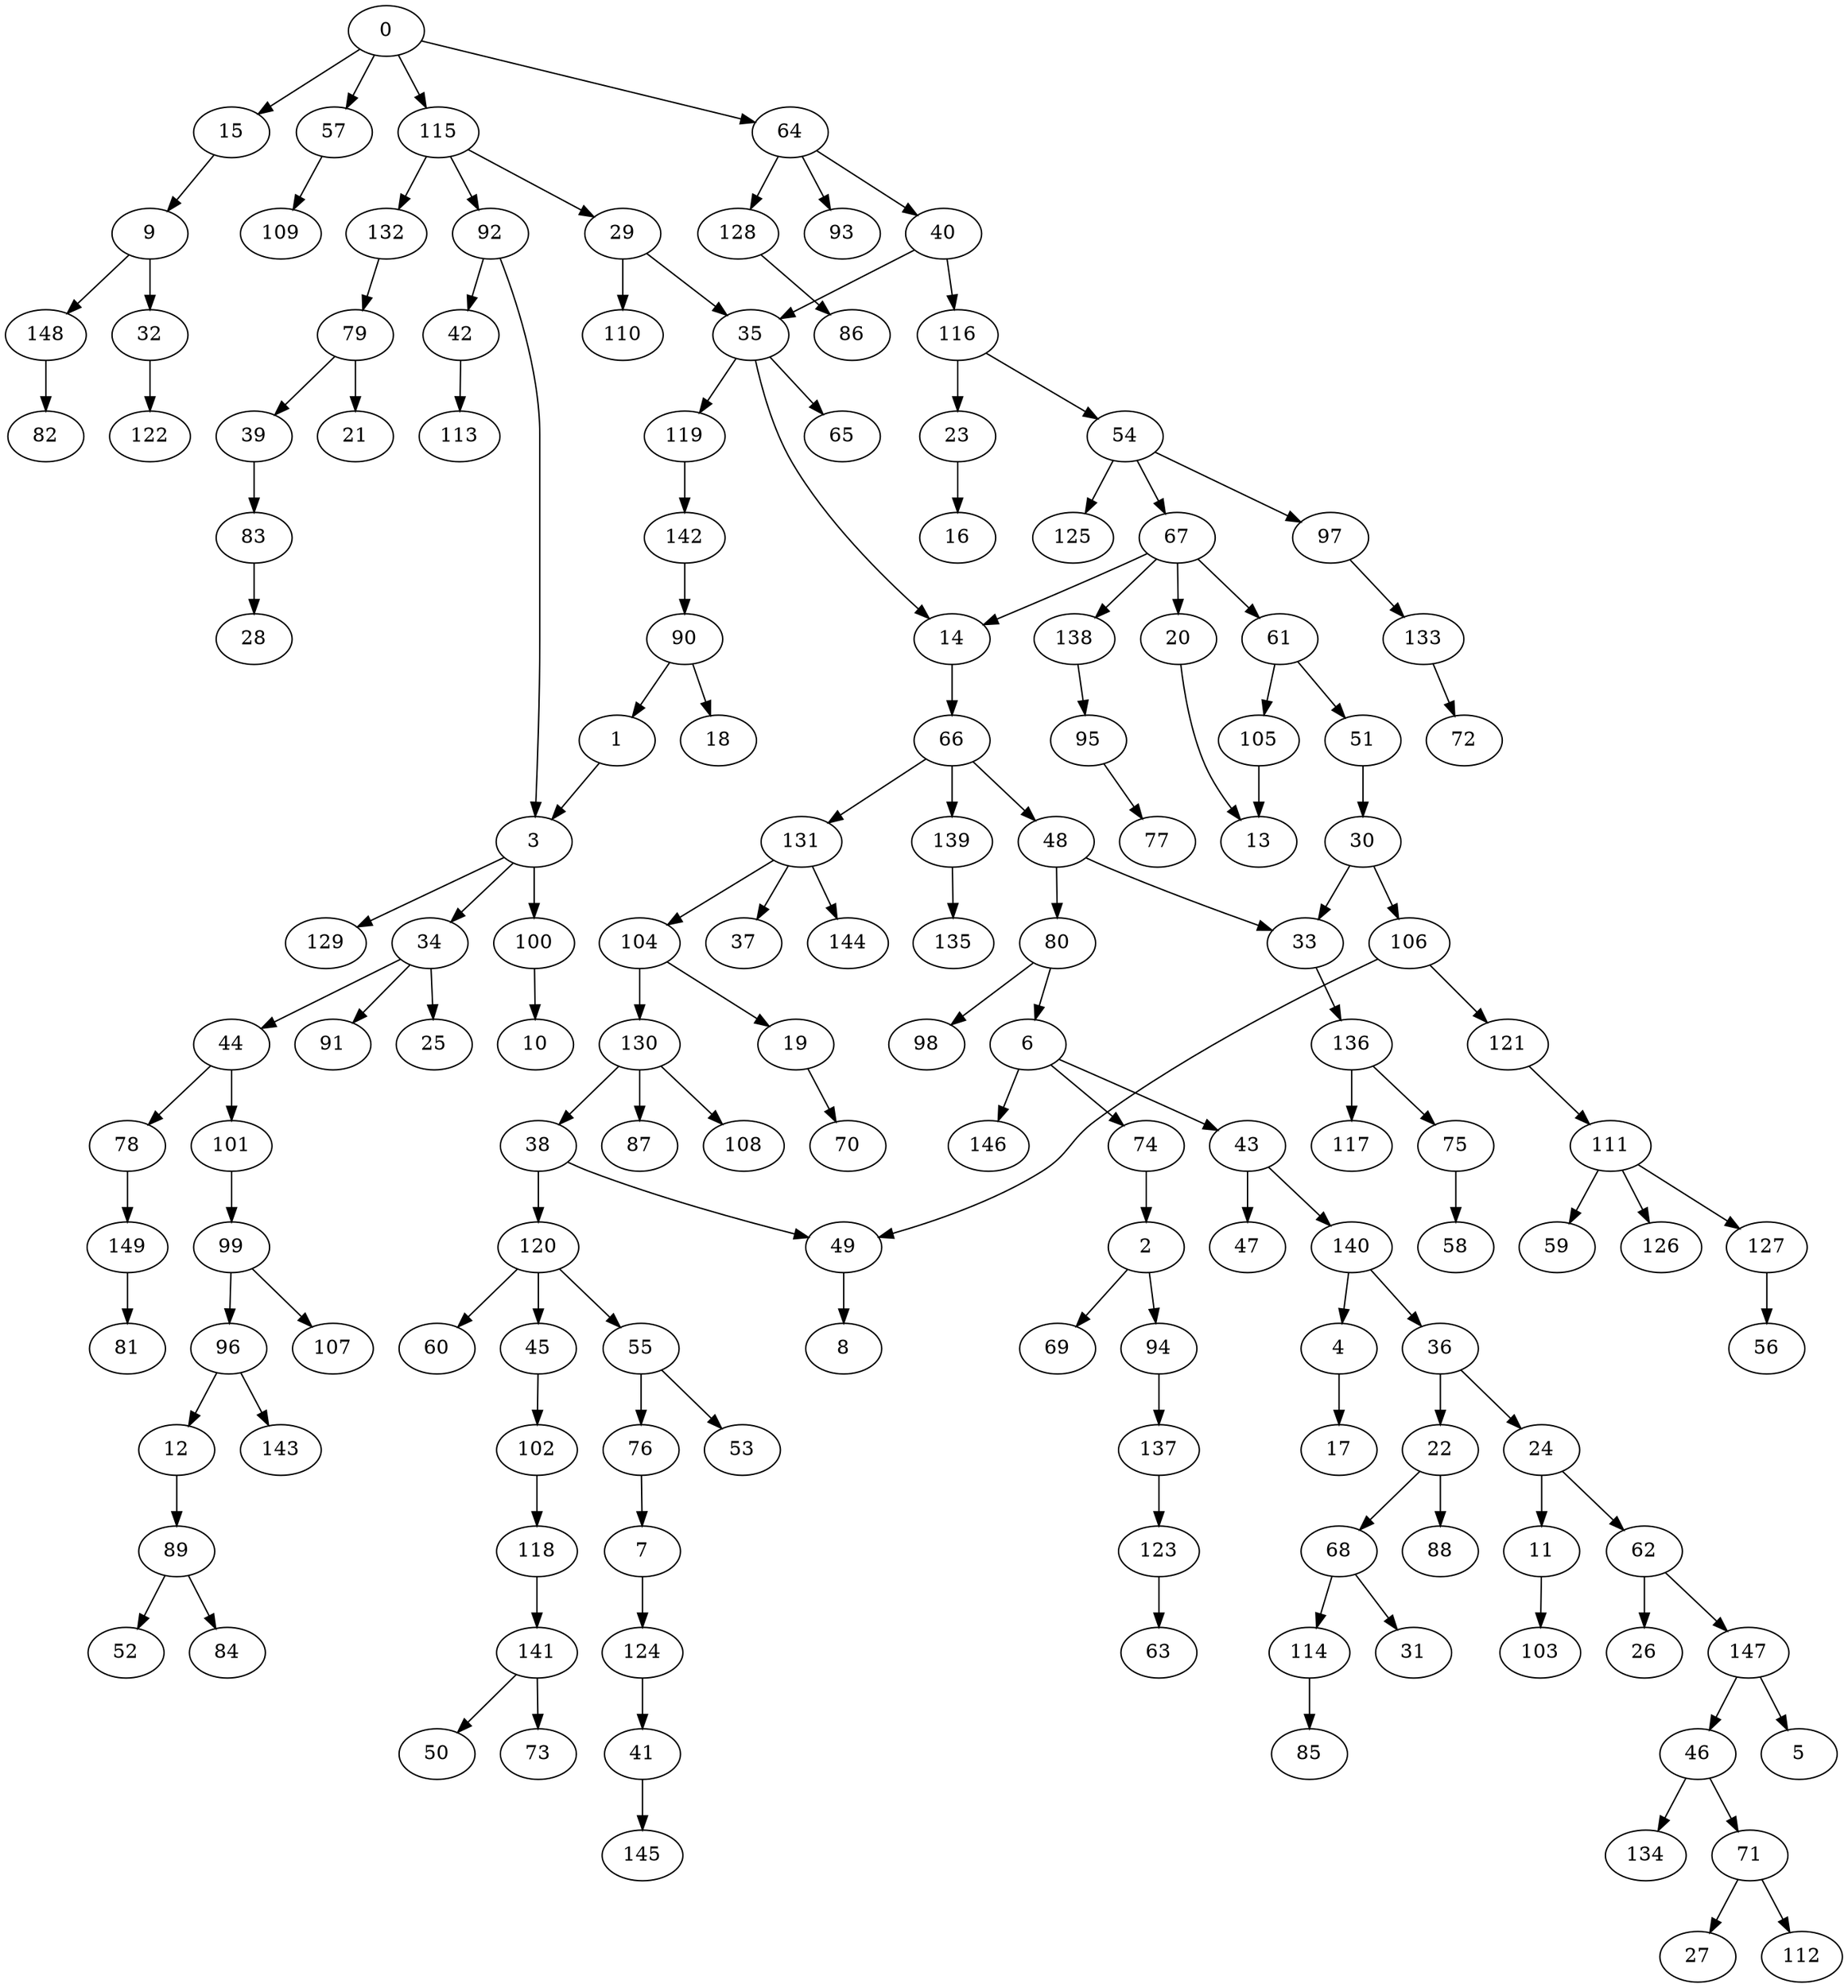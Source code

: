 strict digraph {
	graph [bb="0,0,1124,1404"];
	node [label="\N"];
	0	[height=0.5,
		pos="280,1386",
		width=0.75];
	15	[height=0.5,
		pos="136,1314",
		width=0.75];
	0 -> 15	[pos="e,157.33,1325.4 258.75,1374.7 234.4,1362.8 194.28,1343.3 166.57,1329.9"];
	57	[height=0.5,
		pos="244,1314",
		width=0.75];
	0 -> 57	[pos="e,252.3,1331.1 271.65,1368.8 267.29,1360.3 261.85,1349.7 256.96,1340.2"];
	64	[height=0.5,
		pos="615,1314",
		width=0.75];
	0 -> 64	[pos="e,589.58,1320.3 305.45,1379.7 364.71,1367.3 511.98,1336.5 579.79,1322.4"];
	115	[height=0.5,
		pos="325,1314",
		width=0.75];
	0 -> 115	[pos="e,314.83,1330.8 290.21,1369.1 295.85,1360.3 302.97,1349.3 309.3,1339.4"];
	1	[height=0.5,
		pos="354,882",
		width=0.75];
	3	[height=0.5,
		pos="263,810",
		width=0.75];
	1 -> 3	[pos="e,280.04,824.11 336.88,867.83 323.16,857.27 303.69,842.3 288.18,830.37"];
	2	[height=0.5,
		pos="809,522",
		width=0.75];
	69	[height=0.5,
		pos="875,450",
		width=0.75];
	2 -> 69	[pos="e,861.02,465.82 823,506.15 832.01,496.6 843.89,483.99 854.02,473.25"];
	94	[height=0.5,
		pos="803,450",
		width=0.75];
	2 -> 94	[pos="e,804.47,468.1 807.52,503.7 806.86,495.98 806.06,486.71 805.32,478.11"];
	34	[height=0.5,
		pos="170,738",
		width=0.75];
	3 -> 34	[pos="e,187.41,752.11 245.51,795.83 231.48,785.27 211.58,770.3 195.74,758.37"];
	100	[height=0.5,
		pos="248,738",
		width=0.75];
	3 -> 100	[pos="e,251.7,756.28 259.37,792.05 257.7,784.26 255.68,774.82 253.8,766.08"];
	129	[height=0.5,
		pos="320,738",
		width=0.75];
	3 -> 129	[pos="e,307.66,754.16 275.37,793.81 282.91,784.55 292.7,772.52 301.19,762.09"];
	4	[height=0.5,
		pos="653,450",
		width=0.75];
	17	[height=0.5,
		pos="689,378",
		width=0.75];
	4 -> 17	[pos="e,680.7,395.15 661.35,432.76 665.71,424.28 671.15,413.71 676.04,404.2"];
	5	[height=0.5,
		pos="542,162",
		width=0.75];
	6	[height=0.5,
		pos="680,666",
		width=0.75];
	43	[height=0.5,
		pos="680,594",
		width=0.75];
	6 -> 43	[pos="e,680,612.1 680,647.7 680,639.98 680,630.71 680,622.11"];
	74	[height=0.5,
		pos="752,594",
		width=0.75];
	6 -> 74	[pos="e,737.2,609.38 694.57,650.83 704.75,640.94 718.52,627.55 730.03,616.36"];
	146	[height=0.5,
		pos="608,594",
		width=0.75];
	6 -> 146	[pos="e,622.8,609.38 665.43,650.83 655.25,640.94 641.48,627.55 629.97,616.36"];
	7	[height=0.5,
		pos="362,306",
		width=0.75];
	124	[height=0.5,
		pos="362,234",
		width=0.75];
	7 -> 124	[pos="e,362,252.1 362,287.7 362,279.98 362,270.71 362,262.11"];
	8	[height=0.5,
		pos="725,450",
		width=0.75];
	9	[height=0.5,
		pos="127,1242",
		width=0.75];
	32	[height=0.5,
		pos="136,1170",
		width=0.75];
	9 -> 32	[pos="e,133.78,1188.3 129.18,1224.1 130.17,1216.3 131.37,1207 132.48,1198.4"];
	148	[height=0.5,
		pos="64,1170",
		width=0.75];
	9 -> 148	[pos="e,77.341,1185.8 113.64,1226.2 105.12,1216.7 93.915,1204.2 84.307,1193.6"];
	10	[height=0.5,
		pos="308,666",
		width=0.75];
	11	[height=0.5,
		pos="456,306",
		width=0.75];
	103	[height=0.5,
		pos="434,234",
		width=0.75];
	11 -> 103	[pos="e,439.28,251.79 450.67,288.05 448.16,280.06 445.1,270.33 442.3,261.4"];
	12	[height=0.5,
		pos="112,378",
		width=0.75];
	89	[height=0.5,
		pos="112,306",
		width=0.75];
	12 -> 89	[pos="e,112,324.1 112,359.7 112,351.98 112,342.71 112,334.11"];
	13	[height=0.5,
		pos="833,810",
		width=0.75];
	14	[height=0.5,
		pos="608,954",
		width=0.75];
	66	[height=0.5,
		pos="608,882",
		width=0.75];
	14 -> 66	[pos="e,608,900.1 608,935.7 608,927.98 608,918.71 608,910.11"];
	15 -> 9	[pos="e,129.22,1260.3 133.82,1296.1 132.83,1288.3 131.63,1279 130.52,1270.4"];
	16	[height=0.5,
		pos="644,1026",
		width=0.75];
	18	[height=0.5,
		pos="462,882",
		width=0.75];
	19	[height=0.5,
		pos="384,666",
		width=0.75];
	70	[height=0.5,
		pos="320,594",
		width=0.75];
	19 -> 70	[pos="e,333.55,609.82 370.43,650.15 361.69,640.6 350.17,627.99 340.34,617.25"];
	20	[height=0.5,
		pos="788,954",
		width=0.75];
	20 -> 13	[pos="e,821.86,826.47 788.81,935.8 790.1,917.53 793.43,888.01 802,864 805.56,854.01 811.03,843.79 816.4,835.02"];
	21	[height=0.5,
		pos="318,1098",
		width=0.75];
	22	[height=0.5,
		pos="617,378",
		width=0.75];
	68	[height=0.5,
		pos="632,306",
		width=0.75];
	22 -> 68	[pos="e,628.3,324.28 620.63,360.05 622.3,352.26 624.32,342.82 626.2,334.08"];
	88	[height=0.5,
		pos="704,306",
		width=0.75];
	22 -> 88	[pos="e,687.28,320.46 633.77,363.5 646.65,353.14 664.63,338.67 679.18,326.97"];
	23	[height=0.5,
		pos="644,1098",
		width=0.75];
	23 -> 16	[pos="e,644,1044.1 644,1079.7 644,1072 644,1062.7 644,1054.1"];
	24	[height=0.5,
		pos="539,378",
		width=0.75];
	24 -> 11	[pos="e,472.08,320.56 522.6,363.17 510.36,352.85 493.45,338.58 479.73,327.01"];
	62	[height=0.5,
		pos="539,306",
		width=0.75];
	24 -> 62	[pos="e,539,324.1 539,359.7 539,351.98 539,342.71 539,334.11"];
	25	[height=0.5,
		pos="236,666",
		width=0.75];
	26	[height=0.5,
		pos="506,234",
		width=0.75];
	27	[height=0.5,
		pos="542,18",
		width=0.75];
	28	[height=0.5,
		pos="390,954",
		width=0.75];
	29	[height=0.5,
		pos="435,1242",
		width=0.75];
	35	[height=0.5,
		pos="534,1170",
		width=0.75];
	29 -> 35	[pos="e,515.96,1183.8 453.16,1228.2 468.37,1217.4 490.29,1201.9 507.47,1189.8"];
	110	[height=0.5,
		pos="435,1170",
		width=0.75];
	29 -> 110	[pos="e,435,1188.1 435,1223.7 435,1216 435,1206.7 435,1198.1"];
	30	[height=0.5,
		pos="910,810",
		width=0.75];
	33	[height=0.5,
		pos="857,738",
		width=0.75];
	30 -> 33	[pos="e,868.73,754.49 898.24,793.46 891.38,784.4 882.58,772.79 874.88,762.61"];
	106	[height=0.5,
		pos="929,738",
		width=0.75];
	30 -> 106	[pos="e,924.44,755.79 914.6,792.05 916.75,784.14 919.35,774.54 921.76,765.69"];
	31	[height=0.5,
		pos="650,234",
		width=0.75];
	122	[height=0.5,
		pos="136,1098",
		width=0.75];
	32 -> 122	[pos="e,136,1116.1 136,1151.7 136,1144 136,1134.7 136,1126.1"];
	136	[height=0.5,
		pos="862,666",
		width=0.75];
	33 -> 136	[pos="e,860.78,684.1 858.24,719.7 858.79,711.98 859.45,702.71 860.06,694.11"];
	34 -> 25	[pos="e,222.02,681.82 184,722.15 193.01,712.6 204.89,699.99 215.02,689.25"];
	44	[height=0.5,
		pos="92,666",
		width=0.75];
	34 -> 44	[pos="e,107.38,680.8 154.59,723.17 143.27,713.01 127.69,699.03 114.91,687.56"];
	91	[height=0.5,
		pos="164,666",
		width=0.75];
	34 -> 91	[pos="e,165.47,684.1 168.52,719.7 167.86,711.98 167.06,702.71 166.32,694.11"];
	35 -> 14	[pos="e,606.04,972.1 546.65,1153.7 554.42,1143.5 564,1129.6 570,1116 589.63,1071.4 599.94,1015.1 604.65,982.28"];
	65	[height=0.5,
		pos="534,1098",
		width=0.75];
	35 -> 65	[pos="e,534,1116.1 534,1151.7 534,1144 534,1134.7 534,1126.1"];
	119	[height=0.5,
		pos="462,1098",
		width=0.75];
	35 -> 119	[pos="e,476.8,1113.4 519.43,1154.8 509.25,1144.9 495.48,1131.5 483.97,1120.4"];
	36	[height=0.5,
		pos="581,450",
		width=0.75];
	36 -> 22	[pos="e,608.7,395.15 589.35,432.76 593.71,424.28 599.15,413.71 604.04,404.2"];
	36 -> 24	[pos="e,548.78,395.31 571.47,433.12 566.33,424.56 559.88,413.8 554.08,404.13"];
	37	[height=0.5,
		pos="536,738",
		width=0.75];
	38	[height=0.5,
		pos="464,594",
		width=0.75];
	49	[height=0.5,
		pos="665,522",
		width=0.75];
	38 -> 49	[pos="e,643.94,533.67 485.06,582.33 489.91,580.08 495.08,577.83 500,576 555.78,555.22 573.22,560.78 629,540 630.85,539.31 632.73,538.57 \
634.61,537.79"];
	120	[height=0.5,
		pos="375,522",
		width=0.75];
	38 -> 120	[pos="e,391.97,536.35 447.26,579.83 433.92,569.34 415.04,554.49 399.92,542.6"];
	39	[height=0.5,
		pos="390,1098",
		width=0.75];
	83	[height=0.5,
		pos="390,1026",
		width=0.75];
	39 -> 83	[pos="e,390,1044.1 390,1079.7 390,1072 390,1062.7 390,1054.1"];
	40	[height=0.5,
		pos="579,1242",
		width=0.75];
	40 -> 35	[pos="e,544.17,1186.8 568.79,1225.1 563.15,1216.3 556.03,1205.3 549.7,1195.4"];
	116	[height=0.5,
		pos="625,1170",
		width=0.75];
	40 -> 116	[pos="e,614.6,1186.8 589.44,1225.1 595.2,1216.3 602.48,1205.3 608.96,1195.4"];
	41	[height=0.5,
		pos="362,162",
		width=0.75];
	145	[height=0.5,
		pos="362,90",
		width=0.75];
	41 -> 145	[pos="e,362,108.1 362,143.7 362,135.98 362,126.71 362,118.11"];
	42	[height=0.5,
		pos="208,1170",
		width=0.75];
	113	[height=0.5,
		pos="208,1098",
		width=0.75];
	42 -> 113	[pos="e,208,1116.1 208,1151.7 208,1144 208,1134.7 208,1126.1"];
	47	[height=0.5,
		pos="737,522",
		width=0.75];
	43 -> 47	[pos="e,724.66,538.16 692.37,577.81 699.91,568.55 709.7,556.52 718.19,546.09"];
	140	[height=0.5,
		pos="593,522",
		width=0.75];
	43 -> 140	[pos="e,609.72,536.46 663.23,579.5 650.35,569.14 632.37,554.67 617.82,542.97"];
	78	[height=0.5,
		pos="27,594",
		width=0.75];
	44 -> 78	[pos="e,40.765,609.82 78.215,650.15 69.339,640.6 57.637,627.99 47.66,617.25"];
	101	[height=0.5,
		pos="99,594",
		width=0.75];
	44 -> 101	[pos="e,97.29,612.1 93.73,647.7 94.502,639.98 95.429,630.71 96.289,622.11"];
	45	[height=0.5,
		pos="339,450",
		width=0.75];
	102	[height=0.5,
		pos="290,378",
		width=0.75];
	45 -> 102	[pos="e,300.84,394.49 328.13,433.46 321.84,424.49 313.81,413.02 306.74,402.92"];
	46	[height=0.5,
		pos="614,162",
		width=0.75];
	71	[height=0.5,
		pos="578,90",
		width=0.75];
	46 -> 71	[pos="e,586.3,107.15 605.65,144.76 601.29,136.28 595.85,125.71 590.96,116.2"];
	134	[height=0.5,
		pos="650,90",
		width=0.75];
	46 -> 134	[pos="e,641.7,107.15 622.35,144.76 626.71,136.28 632.15,125.71 637.04,116.2"];
	48	[height=0.5,
		pos="680,810",
		width=0.75];
	48 -> 33	[pos="e,833.32,747.23 701.19,798.64 706.02,796.38 711.16,794.05 716,792 752.41,776.59 794.99,760.9 823.75,750.63"];
	80	[height=0.5,
		pos="680,738",
		width=0.75];
	48 -> 80	[pos="e,680,756.1 680,791.7 680,783.98 680,774.71 680,766.11"];
	49 -> 8	[pos="e,712.01,466.16 678.02,505.81 686.04,496.45 696.47,484.28 705.47,473.79"];
	50	[height=0.5,
		pos="218,162",
		width=0.75];
	51	[height=0.5,
		pos="910,882",
		width=0.75];
	51 -> 30	[pos="e,910,828.1 910,863.7 910,855.98 910,846.71 910,838.11"];
	52	[height=0.5,
		pos="76,234",
		width=0.75];
	53	[height=0.5,
		pos="434,378",
		width=0.75];
	54	[height=0.5,
		pos="752,1098",
		width=0.75];
	67	[height=0.5,
		pos="788,1026",
		width=0.75];
	54 -> 67	[pos="e,779.7,1043.1 760.35,1080.8 764.71,1072.3 770.15,1061.7 775.04,1052.2"];
	97	[height=0.5,
		pos="896,1026",
		width=0.75];
	54 -> 97	[pos="e,874.67,1037.4 773.25,1086.7 797.6,1074.8 837.72,1055.3 865.43,1041.9"];
	125	[height=0.5,
		pos="716,1026",
		width=0.75];
	54 -> 125	[pos="e,724.3,1043.1 743.65,1080.8 739.29,1072.3 733.85,1061.7 728.96,1052.2"];
	55	[height=0.5,
		pos="411,450",
		width=0.75];
	55 -> 53	[pos="e,428.48,395.79 416.57,432.05 419.2,424.06 422.39,414.33 425.33,405.4"];
	76	[height=0.5,
		pos="362,378",
		width=0.75];
	55 -> 76	[pos="e,372.84,394.49 400.13,433.46 393.84,424.49 385.81,413.02 378.74,402.92"];
	56	[height=0.5,
		pos="953,450",
		width=0.75];
	109	[height=0.5,
		pos="199,1242",
		width=0.75];
	57 -> 109	[pos="e,209.17,1258.8 233.79,1297.1 228.15,1288.3 221.03,1277.3 214.7,1267.4"];
	58	[height=0.5,
		pos="881,522",
		width=0.75];
	59	[height=0.5,
		pos="1025,522",
		width=0.75];
	60	[height=0.5,
		pos="267,450",
		width=0.75];
	61	[height=0.5,
		pos="860,954",
		width=0.75];
	61 -> 51	[pos="e,898.93,898.49 871.1,937.46 877.51,928.49 885.7,917.02 892.92,906.92"];
	105	[height=0.5,
		pos="838,882",
		width=0.75];
	61 -> 105	[pos="e,843.28,899.79 854.67,936.05 852.16,928.06 849.1,918.33 846.3,909.4"];
	62 -> 26	[pos="e,513.76,251.47 531.18,288.41 527.28,280.13 522.46,269.92 518.1,260.66"];
	147	[height=0.5,
		pos="578,234",
		width=0.75];
	62 -> 147	[pos="e,569,251.15 548.05,288.76 552.82,280.19 558.78,269.49 564.13,259.9"];
	63	[height=0.5,
		pos="803,234",
		width=0.75];
	64 -> 40	[pos="e,587.3,1259.1 606.65,1296.8 602.29,1288.3 596.85,1277.7 591.96,1268.2"];
	93	[height=0.5,
		pos="723,1242",
		width=0.75];
	64 -> 93	[pos="e,704.4,1255.1 633.81,1300.8 651,1289.7 676.62,1273.1 695.99,1260.5"];
	128	[height=0.5,
		pos="651,1242",
		width=0.75];
	64 -> 128	[pos="e,642.7,1259.1 623.35,1296.8 627.71,1288.3 633.15,1277.7 638.04,1268.2"];
	66 -> 48	[pos="e,665.2,825.38 622.57,866.83 632.75,856.94 646.52,843.55 658.03,832.36"];
	131	[height=0.5,
		pos="500,810",
		width=0.75];
	66 -> 131	[pos="e,518.6,823.05 589.19,868.81 572,857.67 546.38,841.06 527.01,828.5"];
	139	[height=0.5,
		pos="608,810",
		width=0.75];
	66 -> 139	[pos="e,608,828.1 608,863.7 608,855.98 608,846.71 608,838.11"];
	67 -> 14	[pos="e,631.69,963 766.82,1014.6 761.99,1012.4 756.84,1010 752,1008 714.64,992.34 670.85,976.58 641.46,966.37"];
	67 -> 20	[pos="e,788,972.1 788,1007.7 788,999.98 788,990.71 788,982.11"];
	67 -> 61	[pos="e,845.2,969.38 802.57,1010.8 812.75,1000.9 826.52,987.55 838.03,976.36"];
	138	[height=0.5,
		pos="716,954",
		width=0.75];
	67 -> 138	[pos="e,730.8,969.38 773.43,1010.8 763.25,1000.9 749.48,987.55 737.97,976.36"];
	68 -> 31	[pos="e,645.68,251.79 636.36,288.05 638.39,280.14 640.86,270.54 643.14,261.69"];
	114	[height=0.5,
		pos="722,234",
		width=0.75];
	68 -> 114	[pos="e,705.15,248.11 648.93,291.83 662.5,281.27 681.76,266.3 697.09,254.37"];
	71 -> 27	[pos="e,550.3,35.147 569.65,72.765 565.29,64.283 559.85,53.714 554.96,44.197"];
	112	[height=0.5,
		pos="614,18",
		width=0.75];
	71 -> 112	[pos="e,605.7,35.147 586.35,72.765 590.71,64.283 596.15,53.714 601.04,44.197"];
	72	[height=0.5,
		pos="982,882",
		width=0.75];
	73	[height=0.5,
		pos="290,162",
		width=0.75];
	74 -> 2	[pos="e,796.66,538.16 764.37,577.81 771.91,568.55 781.7,556.52 790.19,546.09"];
	75	[height=0.5,
		pos="934,594",
		width=0.75];
	75 -> 58	[pos="e,892.73,538.49 922.24,577.46 915.38,568.4 906.58,556.79 898.88,546.61"];
	76 -> 7	[pos="e,362,324.1 362,359.7 362,351.98 362,342.71 362,334.11"];
	77	[height=0.5,
		pos="752,810",
		width=0.75];
	149	[height=0.5,
		pos="27,522",
		width=0.75];
	78 -> 149	[pos="e,27,540.1 27,575.7 27,567.98 27,558.71 27,550.11"];
	79	[height=0.5,
		pos="343,1170",
		width=0.75];
	79 -> 21	[pos="e,324.06,1116 337.08,1152.4 334.22,1144.4 330.73,1134.6 327.52,1125.6"];
	79 -> 39	[pos="e,379.38,1114.8 353.67,1153.1 359.55,1144.3 366.99,1133.3 373.61,1123.4"];
	80 -> 6	[pos="e,680,684.1 680,719.7 680,711.98 680,702.71 680,694.11"];
	98	[height=0.5,
		pos="752,666",
		width=0.75];
	80 -> 98	[pos="e,737.2,681.38 694.57,722.83 704.75,712.94 718.52,699.55 730.03,688.36"];
	81	[height=0.5,
		pos="27,450",
		width=0.75];
	82	[height=0.5,
		pos="64,1098",
		width=0.75];
	83 -> 28	[pos="e,390,972.1 390,1007.7 390,999.98 390,990.71 390,982.11"];
	84	[height=0.5,
		pos="148,234",
		width=0.75];
	85	[height=0.5,
		pos="722,162",
		width=0.75];
	86	[height=0.5,
		pos="697,1170",
		width=0.75];
	87	[height=0.5,
		pos="536,594",
		width=0.75];
	89 -> 52	[pos="e,84.304,251.15 103.65,288.76 99.288,280.28 93.853,269.71 88.959,260.2"];
	89 -> 84	[pos="e,139.7,251.15 120.35,288.76 124.71,280.28 130.15,269.71 135.04,260.2"];
	90	[height=0.5,
		pos="462,954",
		width=0.75];
	90 -> 1	[pos="e,372.6,895.05 443.19,940.81 426,929.67 400.38,913.06 381.01,900.5"];
	90 -> 18	[pos="e,462,900.1 462,935.7 462,927.98 462,918.71 462,910.11"];
	92	[height=0.5,
		pos="271,1242",
		width=0.75];
	92 -> 3	[pos="e,263,828.05 269.42,1224 267.09,1197.3 263,1144.2 263,1099 263,1099 263,1099 263,953 263,913 263,866.65 263,838.08"];
	92 -> 42	[pos="e,221.34,1185.8 257.64,1226.2 249.12,1216.7 237.91,1204.2 228.31,1193.6"];
	137	[height=0.5,
		pos="803,378",
		width=0.75];
	94 -> 137	[pos="e,803,396.1 803,431.7 803,423.98 803,414.71 803,406.11"];
	95	[height=0.5,
		pos="724,882",
		width=0.75];
	95 -> 77	[pos="e,745.41,827.47 730.64,864.41 733.91,856.22 737.94,846.14 741.62,836.95"];
	96	[height=0.5,
		pos="171,450",
		width=0.75];
	96 -> 12	[pos="e,124.78,394.16 158.2,433.81 150.39,424.55 140.25,412.52 131.47,402.09"];
	143	[height=0.5,
		pos="184,378",
		width=0.75];
	96 -> 143	[pos="e,180.79,396.28 174.15,432.05 175.58,424.35 177.31,415.03 178.92,406.36"];
	133	[height=0.5,
		pos="955,954",
		width=0.75];
	97 -> 133	[pos="e,942.22,970.16 908.8,1009.8 916.61,1000.5 926.75,988.52 935.53,978.09"];
	99	[height=0.5,
		pos="99,522",
		width=0.75];
	99 -> 96	[pos="e,156.2,465.38 113.57,506.83 123.75,496.94 137.52,483.55 149.03,472.36"];
	107	[height=0.5,
		pos="99,450",
		width=0.75];
	99 -> 107	[pos="e,99,468.1 99,503.7 99,495.98 99,486.71 99,478.11"];
	100 -> 10	[pos="e,295.01,682.16 261.02,721.81 269.04,712.45 279.47,700.28 288.47,689.79"];
	101 -> 99	[pos="e,99,540.1 99,575.7 99,567.98 99,558.71 99,550.11"];
	118	[height=0.5,
		pos="290,306",
		width=0.75];
	102 -> 118	[pos="e,290,324.1 290,359.7 290,351.98 290,342.71 290,334.11"];
	104	[height=0.5,
		pos="464,738",
		width=0.75];
	104 -> 19	[pos="e,399.77,680.8 448.19,723.17 436.58,713.01 420.61,699.03 407.5,687.56"];
	130	[height=0.5,
		pos="464,666",
		width=0.75];
	104 -> 130	[pos="e,464,684.1 464,719.7 464,711.98 464,702.71 464,694.11"];
	105 -> 13	[pos="e,834.22,828.1 836.76,863.7 836.21,855.98 835.55,846.71 834.94,838.11"];
	106 -> 49	[pos="e,686.24,533.24 907.94,726.66 878.69,712.23 828.97,687.41 826,684 792.56,645.64 823,612.94 788,576 759.22,545.62 739.26,556.94 701,\
540 699.2,539.2 697.35,538.37 695.49,537.53"];
	121	[height=0.5,
		pos="971,666",
		width=0.75];
	106 -> 121	[pos="e,961.22,683.31 938.53,721.12 943.67,712.56 950.12,701.8 955.92,692.13"];
	108	[height=0.5,
		pos="392,594",
		width=0.75];
	111	[height=0.5,
		pos="1008,594",
		width=0.75];
	111 -> 59	[pos="e,1020.8,540.28 1012.1,576.05 1014,568.26 1016.3,558.82 1018.4,550.08"];
	126	[height=0.5,
		pos="1097,522",
		width=0.75];
	111 -> 126	[pos="e,1080,536.35 1024.7,579.83 1038.1,569.34 1057,554.49 1072.1,542.6"];
	127	[height=0.5,
		pos="953,522",
		width=0.75];
	111 -> 127	[pos="e,964.91,538.16 996.07,577.81 988.79,568.55 979.34,556.52 971.15,546.09"];
	114 -> 85	[pos="e,722,180.1 722,215.7 722,207.98 722,198.71 722,190.11"];
	115 -> 29	[pos="e,416.06,1255.1 344.16,1300.8 361.67,1289.7 387.76,1273.1 407.49,1260.5"];
	115 -> 92	[pos="e,282.95,1258.5 313.02,1297.5 306.02,1288.4 297.06,1276.8 289.21,1266.6"];
	132	[height=0.5,
		pos="343,1242",
		width=0.75];
	115 -> 132	[pos="e,338.68,1259.8 329.36,1296.1 331.39,1288.1 333.86,1278.5 336.14,1269.7"];
	116 -> 23	[pos="e,639.44,1115.8 629.6,1152.1 631.75,1144.1 634.35,1134.5 636.76,1125.7"];
	116 -> 54	[pos="e,731.55,1110.3 645.12,1157.9 665.99,1146.4 698.84,1128.3 722.61,1115.2"];
	117	[height=0.5,
		pos="862,594",
		width=0.75];
	141	[height=0.5,
		pos="290,234",
		width=0.75];
	118 -> 141	[pos="e,290,252.1 290,287.7 290,279.98 290,270.71 290,262.11"];
	142	[height=0.5,
		pos="462,1026",
		width=0.75];
	119 -> 142	[pos="e,462,1044.1 462,1079.7 462,1072 462,1062.7 462,1054.1"];
	120 -> 45	[pos="e,347.3,467.15 366.65,504.76 362.29,496.28 356.85,485.71 351.96,476.2"];
	120 -> 55	[pos="e,402.7,467.15 383.35,504.76 387.71,496.28 393.15,485.71 398.04,476.2"];
	120 -> 60	[pos="e,285.6,463.05 356.19,508.81 339,497.67 313.38,481.06 294.01,468.5"];
	121 -> 111	[pos="e,999.46,611.15 979.58,648.76 984.06,640.28 989.65,629.71 994.68,620.2"];
	123	[height=0.5,
		pos="803,306",
		width=0.75];
	123 -> 63	[pos="e,803,252.1 803,287.7 803,279.98 803,270.71 803,262.11"];
	124 -> 41	[pos="e,362,180.1 362,215.7 362,207.98 362,198.71 362,190.11"];
	127 -> 56	[pos="e,953,468.1 953,503.7 953,495.98 953,486.71 953,478.11"];
	128 -> 86	[pos="e,686.6,1186.8 661.44,1225.1 667.2,1216.3 674.48,1205.3 680.96,1195.4"];
	130 -> 38	[pos="e,464,612.1 464,647.7 464,639.98 464,630.71 464,622.11"];
	130 -> 87	[pos="e,521.2,609.38 478.57,650.83 488.75,640.94 502.52,627.55 514.03,616.36"];
	130 -> 108	[pos="e,406.8,609.38 449.43,650.83 439.25,640.94 425.48,627.55 413.97,616.36"];
	131 -> 37	[pos="e,527.7,755.15 508.35,792.76 512.71,784.28 518.15,773.71 523.04,764.2"];
	131 -> 104	[pos="e,472.3,755.15 491.65,792.76 487.29,784.28 481.85,773.71 476.96,764.2"];
	144	[height=0.5,
		pos="392,738",
		width=0.75];
	131 -> 144	[pos="e,410.6,751.05 481.19,796.81 464,785.67 438.38,769.06 419.01,756.5"];
	132 -> 79	[pos="e,343,1188.1 343,1223.7 343,1216 343,1206.7 343,1198.1"];
	133 -> 72	[pos="e,975.46,899.96 961.4,936.41 964.51,928.34 968.33,918.43 971.83,909.35"];
	135	[height=0.5,
		pos="608,738",
		width=0.75];
	136 -> 75	[pos="e,919.2,609.38 876.57,650.83 886.75,640.94 900.52,627.55 912.03,616.36"];
	136 -> 117	[pos="e,862,612.1 862,647.7 862,639.98 862,630.71 862,622.11"];
	137 -> 123	[pos="e,803,324.1 803,359.7 803,351.98 803,342.71 803,334.11"];
	138 -> 95	[pos="e,722.05,900.1 717.98,935.7 718.86,927.98 719.92,918.71 720.9,910.11"];
	139 -> 135	[pos="e,608,756.1 608,791.7 608,783.98 608,774.71 608,766.11"];
	140 -> 4	[pos="e,640.01,466.16 606.02,505.81 614.04,496.45 624.47,484.28 633.47,473.79"];
	140 -> 36	[pos="e,583.96,468.28 590.1,504.05 588.77,496.35 587.18,487.03 585.69,478.36"];
	141 -> 50	[pos="e,232.8,177.38 275.43,218.83 265.25,208.94 251.48,195.55 239.97,184.36"];
	141 -> 73	[pos="e,290,180.1 290,215.7 290,207.98 290,198.71 290,190.11"];
	142 -> 90	[pos="e,462,972.1 462,1007.7 462,999.98 462,990.71 462,982.11"];
	147 -> 5	[pos="e,550.3,179.15 569.65,216.76 565.29,208.28 559.85,197.71 554.96,188.2"];
	147 -> 46	[pos="e,605.7,179.15 586.35,216.76 590.71,208.28 596.15,197.71 601.04,188.2"];
	148 -> 82	[pos="e,64,1116.1 64,1151.7 64,1144 64,1134.7 64,1126.1"];
	149 -> 81	[pos="e,27,468.1 27,503.7 27,495.98 27,486.71 27,478.11"];
}
